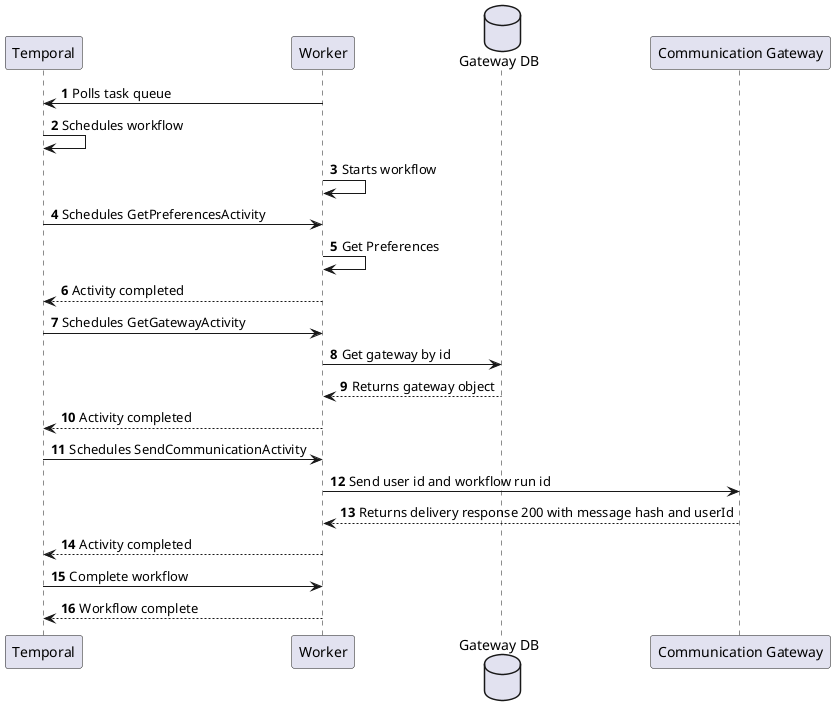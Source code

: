 @startuml Create New Workflow

participant "Temporal" as temporal
participant "Worker" as worker
database "Gateway DB" as gwdb

participant "Communication Gateway" as cgw

autonumber

worker -> temporal: Polls task queue
temporal -> temporal: Schedules workflow
worker -> worker: Starts workflow
temporal -> worker: Schedules GetPreferencesActivity
worker -> worker: Get Preferences
worker --> temporal: Activity completed
temporal -> worker: Schedules GetGatewayActivity
worker -> gwdb: Get gateway by id
gwdb --> worker: Returns gateway object
worker --> temporal: Activity completed
temporal -> worker: Schedules SendCommunicationActivity
worker -> cgw: Send user id and workflow run id
cgw --> worker: Returns delivery response 200 with message hash and userId
worker --> temporal: Activity completed
temporal -> worker: Complete workflow
worker --> temporal: Workflow complete
@enduml
